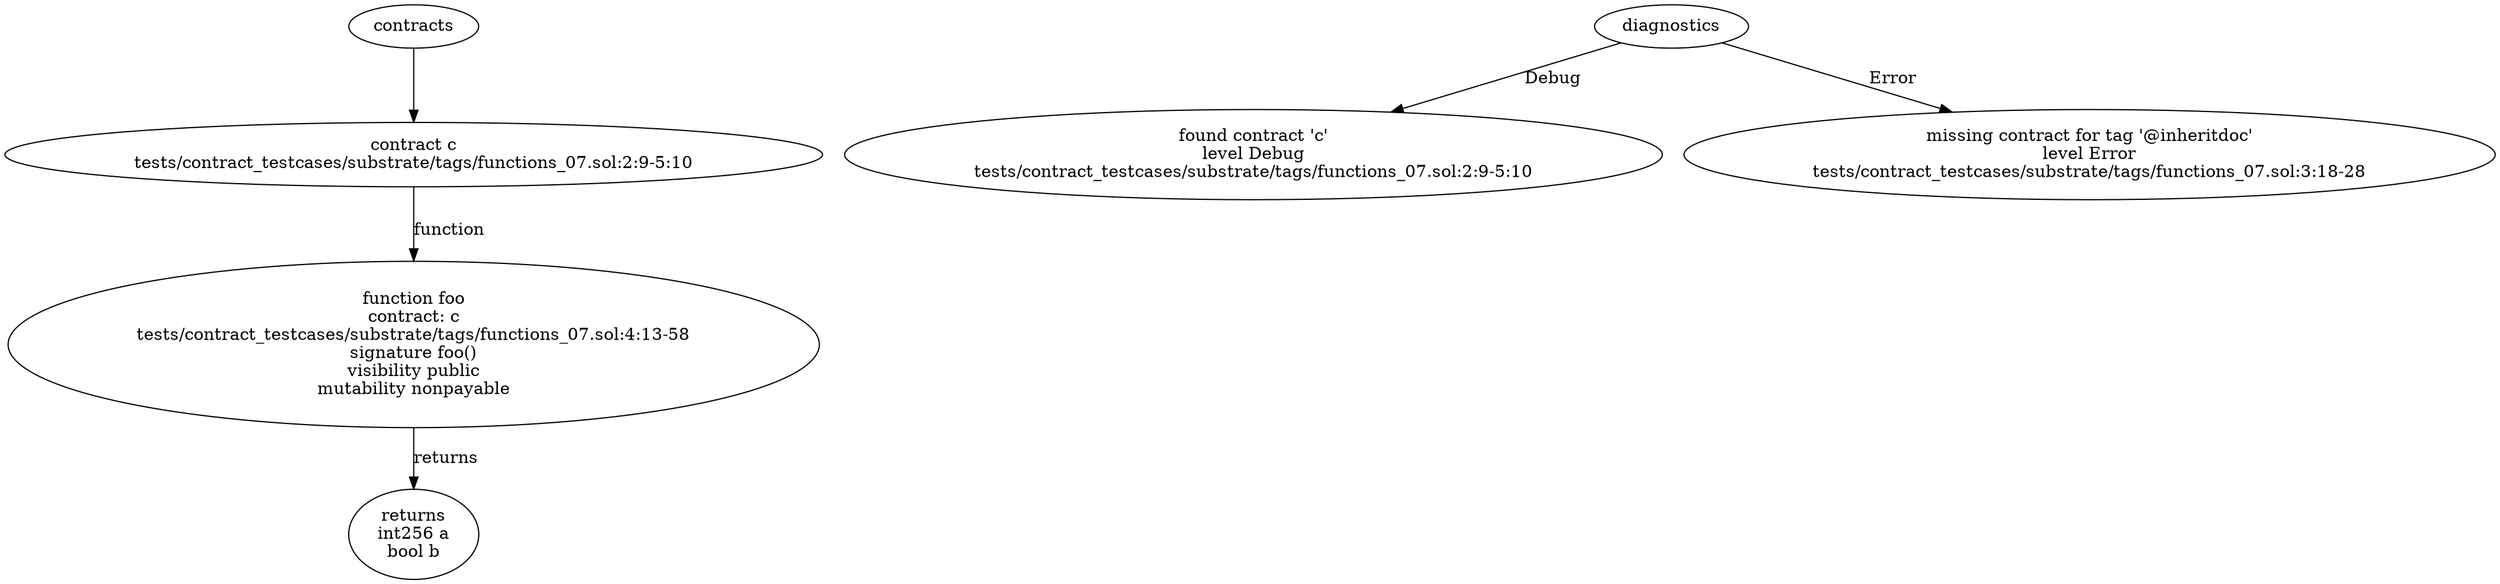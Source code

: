strict digraph "tests/contract_testcases/substrate/tags/functions_07.sol" {
	contract [label="contract c\ntests/contract_testcases/substrate/tags/functions_07.sol:2:9-5:10"]
	foo [label="function foo\ncontract: c\ntests/contract_testcases/substrate/tags/functions_07.sol:4:13-58\nsignature foo()\nvisibility public\nmutability nonpayable"]
	returns [label="returns\nint256 a\nbool b"]
	diagnostic [label="found contract 'c'\nlevel Debug\ntests/contract_testcases/substrate/tags/functions_07.sol:2:9-5:10"]
	diagnostic_6 [label="missing contract for tag '@inheritdoc'\nlevel Error\ntests/contract_testcases/substrate/tags/functions_07.sol:3:18-28"]
	contracts -> contract
	contract -> foo [label="function"]
	foo -> returns [label="returns"]
	diagnostics -> diagnostic [label="Debug"]
	diagnostics -> diagnostic_6 [label="Error"]
}

